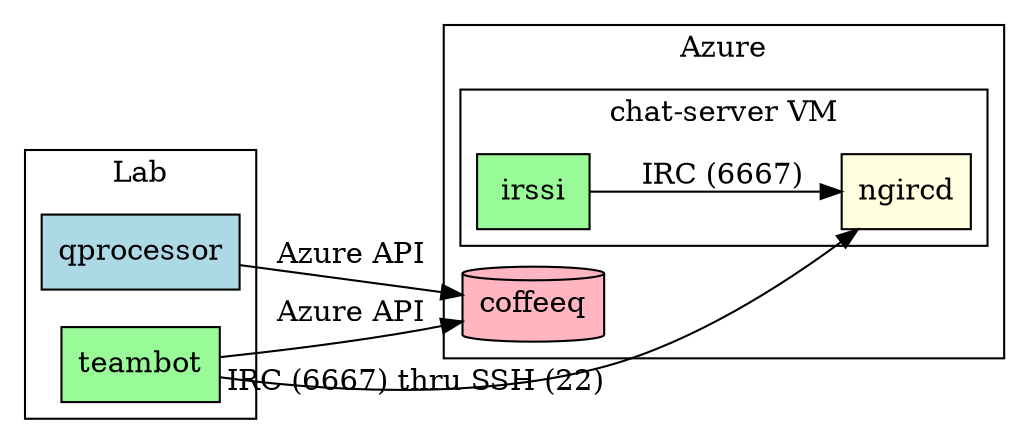 digraph G {

    rankdir=LR;

    node [ style=filled, shape=rectangle ];

    subgraph cluster_lab {
	label="Lab";

	subgraph lab_pc {
	    label="Lab PC";

	    qprocessor [ label="qprocessor", fillcolor=lightblue ];

	    teambotdev [ label="teambot", fillcolor=palegreen ];
	}
    }

    subgraph cluster_azure {
	label="Azure";

	

	subgraph cluster_vm {
	    label="chat-server VM";

	    irssi [ label="irssi", fillcolor=palegreen ];
	    ngircd [ label="ngircd", fillcolor=lightyellow ];
	}

	irssi -> ngircd [ label="IRC (6667)"];
	coffeeq [ label="coffeeq", shape=cylinder, fillcolor=lightpink ];
	qprocessor -> coffeeq [label="Azure API"] ;
	
    }

    teambotdev -> ngircd [xlabel="IRC (6667) thru SSH (22)"];
    teambotdev -> coffeeq [label="Azure API"];
    
}

